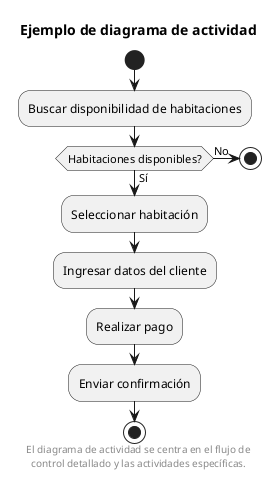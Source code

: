 @startuml ChatGPT

title Ejemplo de diagrama de actividad

start
:Buscar disponibilidad de habitaciones;
if (Habitaciones disponibles?) then (Sí)
  :Seleccionar habitación;
else (No)
  stop
endif
:Ingresar datos del cliente;
:Realizar pago;
:Enviar confirmación;
stop

footer El diagrama de actividad se centra en el flujo de\ncontrol detallado y las actividades específicas.

@enduml
